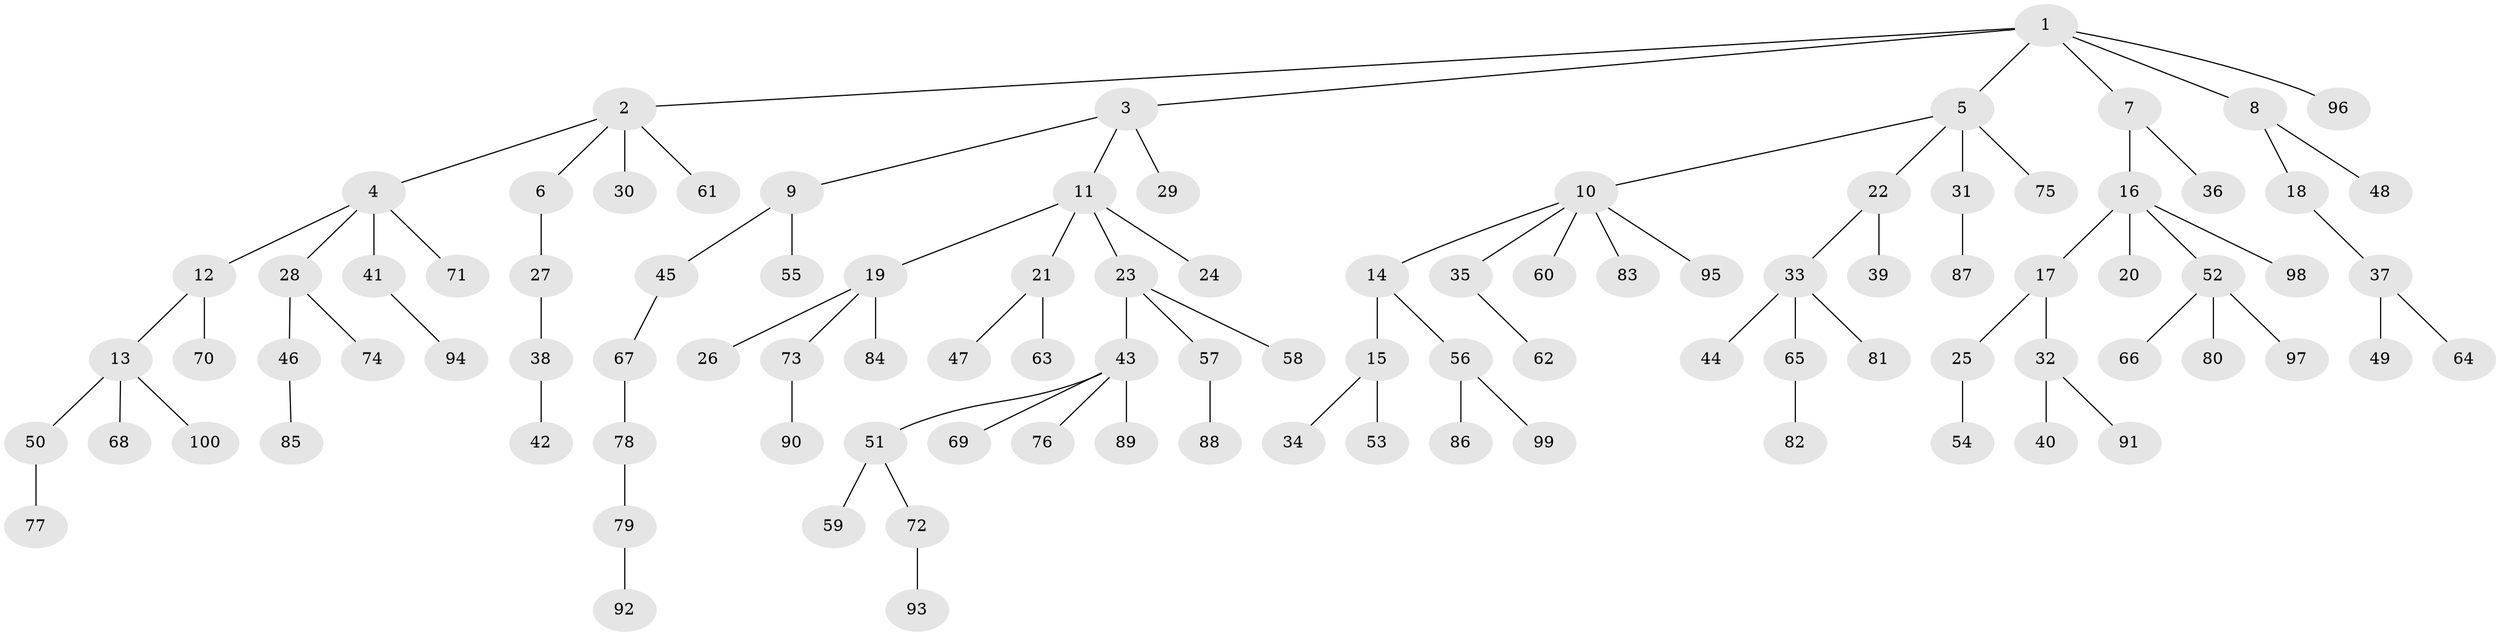 // Generated by graph-tools (version 1.1) at 2025/38/02/21/25 10:38:55]
// undirected, 100 vertices, 99 edges
graph export_dot {
graph [start="1"]
  node [color=gray90,style=filled];
  1;
  2;
  3;
  4;
  5;
  6;
  7;
  8;
  9;
  10;
  11;
  12;
  13;
  14;
  15;
  16;
  17;
  18;
  19;
  20;
  21;
  22;
  23;
  24;
  25;
  26;
  27;
  28;
  29;
  30;
  31;
  32;
  33;
  34;
  35;
  36;
  37;
  38;
  39;
  40;
  41;
  42;
  43;
  44;
  45;
  46;
  47;
  48;
  49;
  50;
  51;
  52;
  53;
  54;
  55;
  56;
  57;
  58;
  59;
  60;
  61;
  62;
  63;
  64;
  65;
  66;
  67;
  68;
  69;
  70;
  71;
  72;
  73;
  74;
  75;
  76;
  77;
  78;
  79;
  80;
  81;
  82;
  83;
  84;
  85;
  86;
  87;
  88;
  89;
  90;
  91;
  92;
  93;
  94;
  95;
  96;
  97;
  98;
  99;
  100;
  1 -- 2;
  1 -- 3;
  1 -- 5;
  1 -- 7;
  1 -- 8;
  1 -- 96;
  2 -- 4;
  2 -- 6;
  2 -- 30;
  2 -- 61;
  3 -- 9;
  3 -- 11;
  3 -- 29;
  4 -- 12;
  4 -- 28;
  4 -- 41;
  4 -- 71;
  5 -- 10;
  5 -- 22;
  5 -- 31;
  5 -- 75;
  6 -- 27;
  7 -- 16;
  7 -- 36;
  8 -- 18;
  8 -- 48;
  9 -- 45;
  9 -- 55;
  10 -- 14;
  10 -- 35;
  10 -- 60;
  10 -- 83;
  10 -- 95;
  11 -- 19;
  11 -- 21;
  11 -- 23;
  11 -- 24;
  12 -- 13;
  12 -- 70;
  13 -- 50;
  13 -- 68;
  13 -- 100;
  14 -- 15;
  14 -- 56;
  15 -- 34;
  15 -- 53;
  16 -- 17;
  16 -- 20;
  16 -- 52;
  16 -- 98;
  17 -- 25;
  17 -- 32;
  18 -- 37;
  19 -- 26;
  19 -- 73;
  19 -- 84;
  21 -- 47;
  21 -- 63;
  22 -- 33;
  22 -- 39;
  23 -- 43;
  23 -- 57;
  23 -- 58;
  25 -- 54;
  27 -- 38;
  28 -- 46;
  28 -- 74;
  31 -- 87;
  32 -- 40;
  32 -- 91;
  33 -- 44;
  33 -- 65;
  33 -- 81;
  35 -- 62;
  37 -- 49;
  37 -- 64;
  38 -- 42;
  41 -- 94;
  43 -- 51;
  43 -- 69;
  43 -- 76;
  43 -- 89;
  45 -- 67;
  46 -- 85;
  50 -- 77;
  51 -- 59;
  51 -- 72;
  52 -- 66;
  52 -- 80;
  52 -- 97;
  56 -- 86;
  56 -- 99;
  57 -- 88;
  65 -- 82;
  67 -- 78;
  72 -- 93;
  73 -- 90;
  78 -- 79;
  79 -- 92;
}
